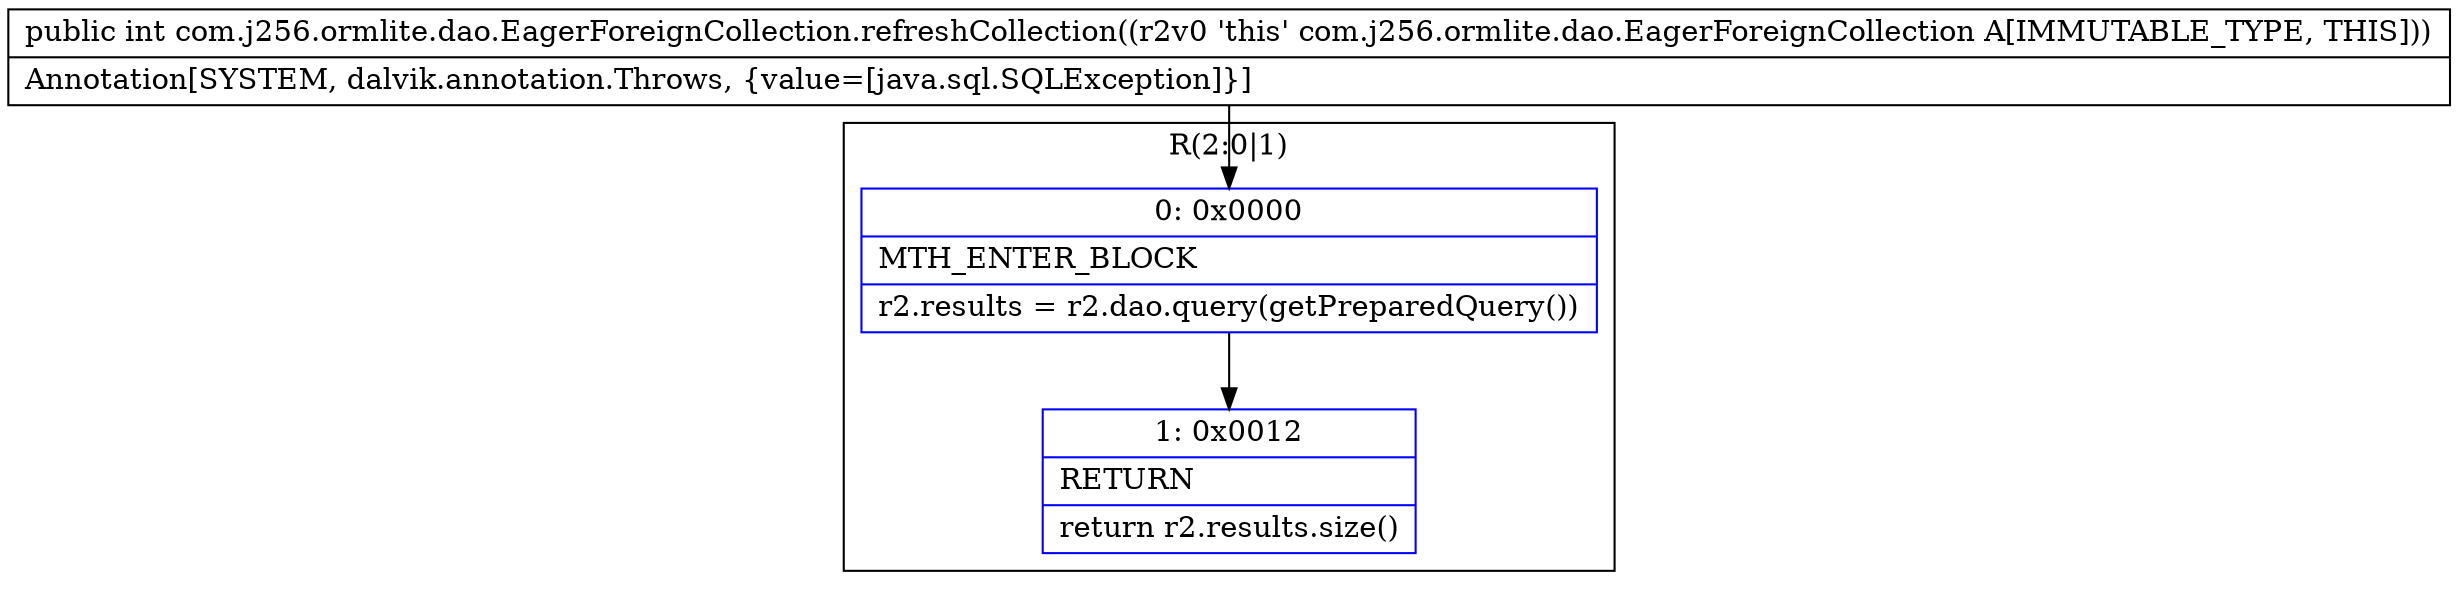 digraph "CFG forcom.j256.ormlite.dao.EagerForeignCollection.refreshCollection()I" {
subgraph cluster_Region_1914483797 {
label = "R(2:0|1)";
node [shape=record,color=blue];
Node_0 [shape=record,label="{0\:\ 0x0000|MTH_ENTER_BLOCK\l|r2.results = r2.dao.query(getPreparedQuery())\l}"];
Node_1 [shape=record,label="{1\:\ 0x0012|RETURN\l|return r2.results.size()\l}"];
}
MethodNode[shape=record,label="{public int com.j256.ormlite.dao.EagerForeignCollection.refreshCollection((r2v0 'this' com.j256.ormlite.dao.EagerForeignCollection A[IMMUTABLE_TYPE, THIS]))  | Annotation[SYSTEM, dalvik.annotation.Throws, \{value=[java.sql.SQLException]\}]\l}"];
MethodNode -> Node_0;
Node_0 -> Node_1;
}

